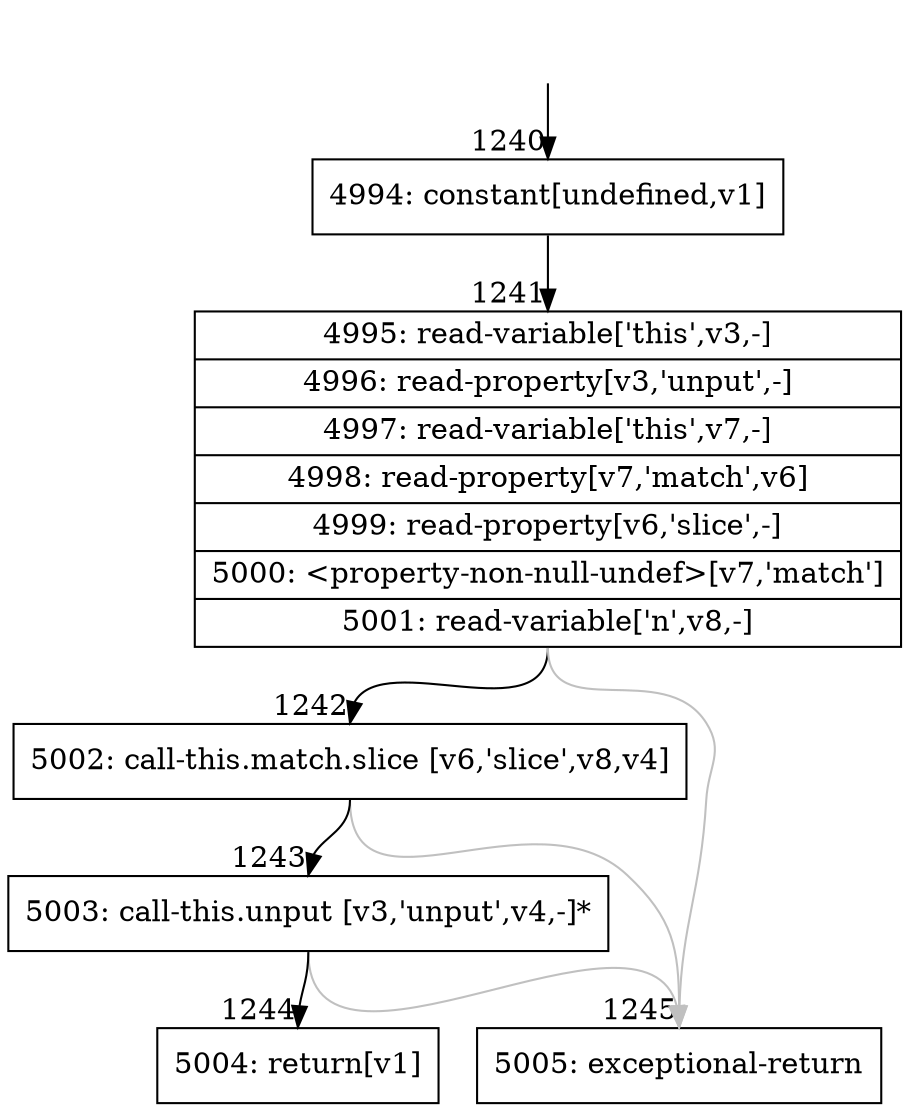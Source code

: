 digraph {
rankdir="TD"
BB_entry92[shape=none,label=""];
BB_entry92 -> BB1240 [tailport=s, headport=n, headlabel="    1240"]
BB1240 [shape=record label="{4994: constant[undefined,v1]}" ] 
BB1240 -> BB1241 [tailport=s, headport=n, headlabel="      1241"]
BB1241 [shape=record label="{4995: read-variable['this',v3,-]|4996: read-property[v3,'unput',-]|4997: read-variable['this',v7,-]|4998: read-property[v7,'match',v6]|4999: read-property[v6,'slice',-]|5000: \<property-non-null-undef\>[v7,'match']|5001: read-variable['n',v8,-]}" ] 
BB1241 -> BB1242 [tailport=s, headport=n, headlabel="      1242"]
BB1241 -> BB1245 [tailport=s, headport=n, color=gray, headlabel="      1245"]
BB1242 [shape=record label="{5002: call-this.match.slice [v6,'slice',v8,v4]}" ] 
BB1242 -> BB1243 [tailport=s, headport=n, headlabel="      1243"]
BB1242 -> BB1245 [tailport=s, headport=n, color=gray]
BB1243 [shape=record label="{5003: call-this.unput [v3,'unput',v4,-]*}" ] 
BB1243 -> BB1244 [tailport=s, headport=n, headlabel="      1244"]
BB1243 -> BB1245 [tailport=s, headport=n, color=gray]
BB1244 [shape=record label="{5004: return[v1]}" ] 
BB1245 [shape=record label="{5005: exceptional-return}" ] 
//#$~ 1204
}

